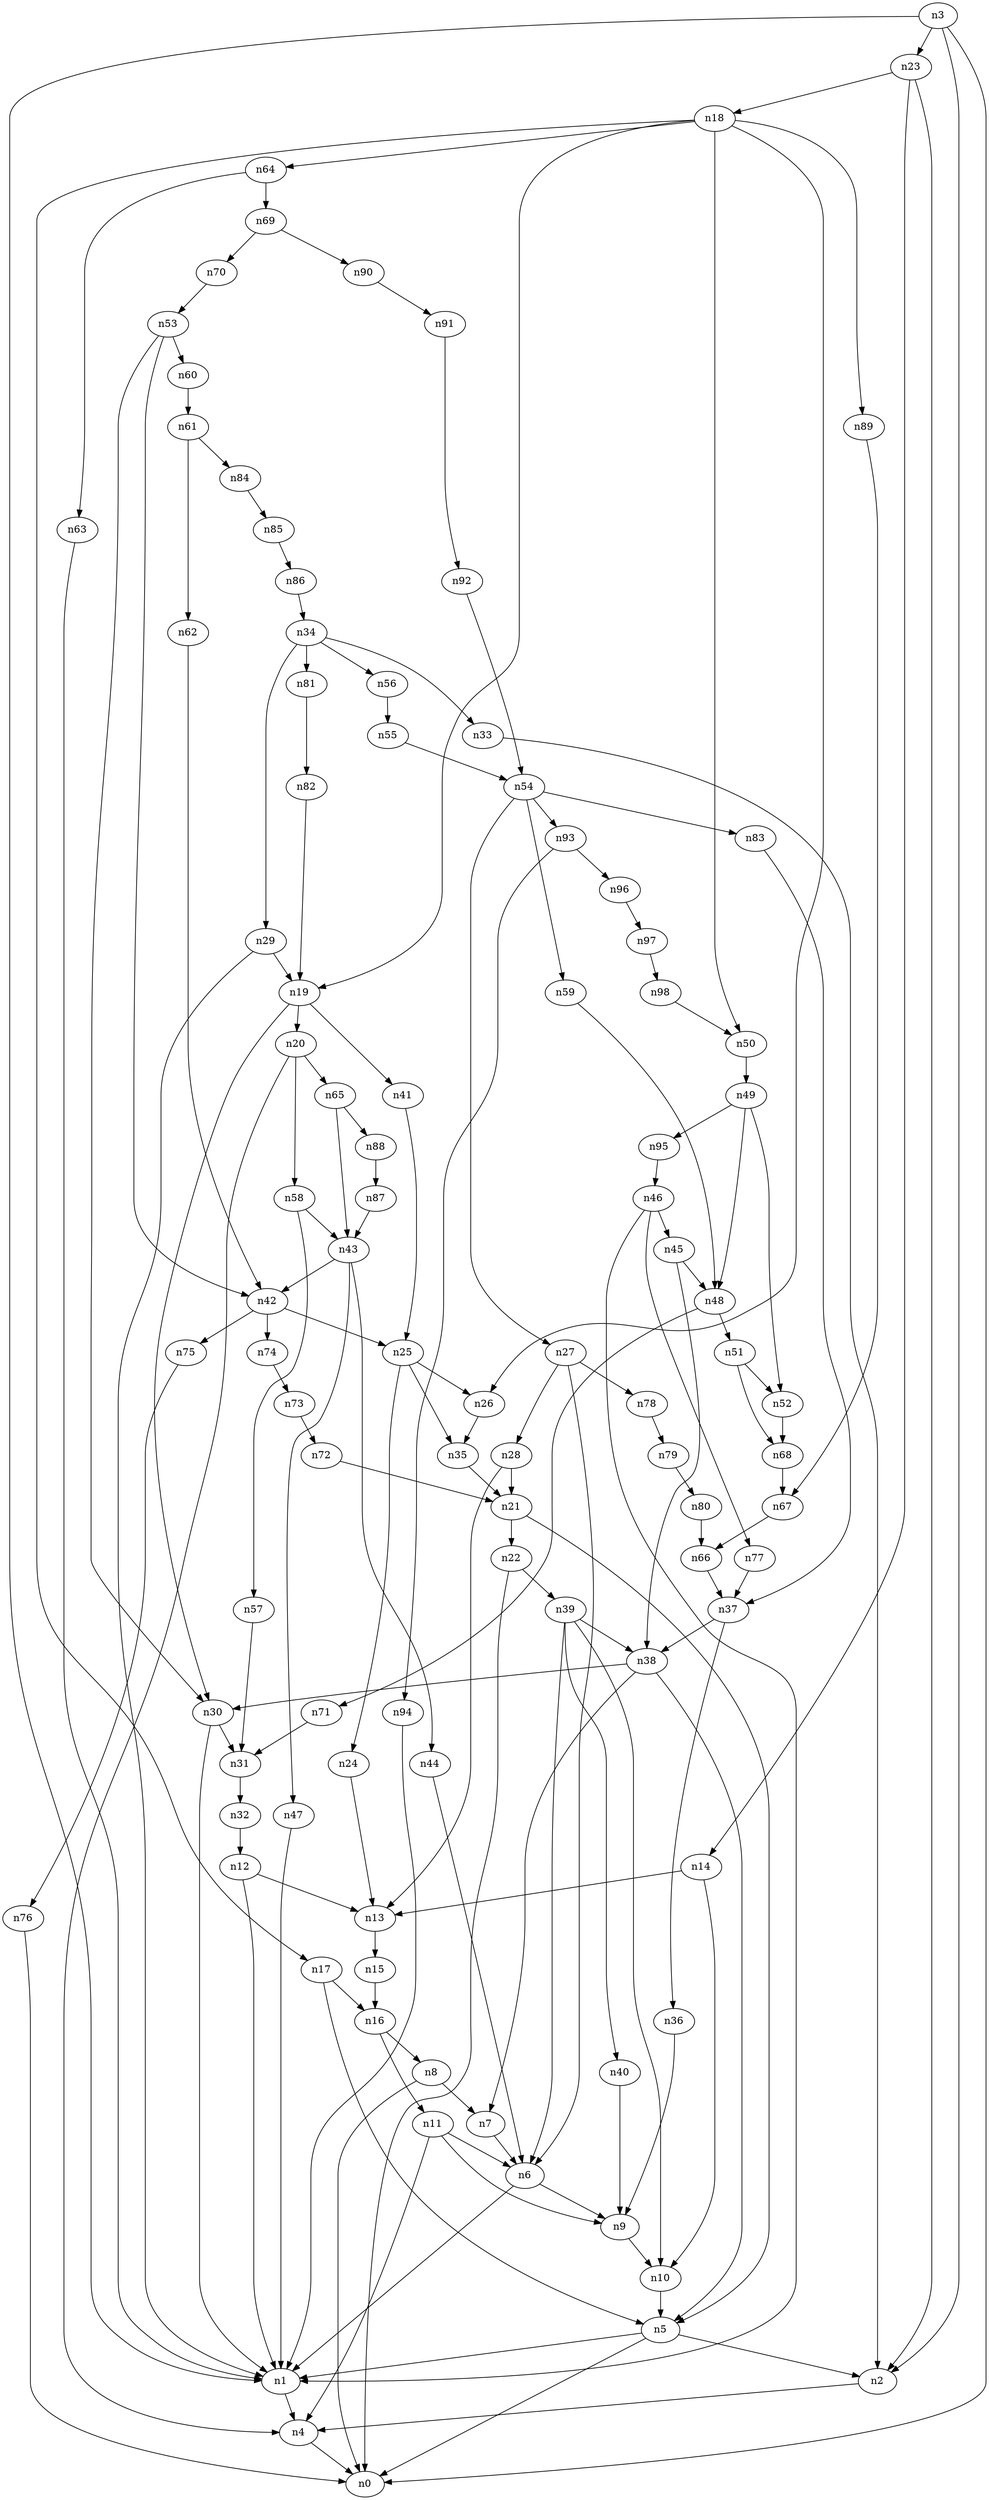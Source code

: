digraph G {
	n1 -> n4	 [_graphml_id=e4];
	n2 -> n4	 [_graphml_id=e7];
	n3 -> n0	 [_graphml_id=e0];
	n3 -> n1	 [_graphml_id=e3];
	n3 -> n2	 [_graphml_id=e6];
	n3 -> n23	 [_graphml_id=e37];
	n4 -> n0	 [_graphml_id=e1];
	n5 -> n0	 [_graphml_id=e2];
	n5 -> n1	 [_graphml_id=e5];
	n5 -> n2	 [_graphml_id=e8];
	n6 -> n1	 [_graphml_id=e9];
	n6 -> n9	 [_graphml_id=e13];
	n7 -> n6	 [_graphml_id=e10];
	n8 -> n0	 [_graphml_id=e12];
	n8 -> n7	 [_graphml_id=e11];
	n9 -> n10	 [_graphml_id=e14];
	n10 -> n5	 [_graphml_id=e15];
	n11 -> n4	 [_graphml_id=e16];
	n11 -> n6	 [_graphml_id=e18];
	n11 -> n9	 [_graphml_id=e17];
	n12 -> n1	 [_graphml_id=e19];
	n12 -> n13	 [_graphml_id=e20];
	n13 -> n15	 [_graphml_id=e23];
	n14 -> n10	 [_graphml_id=e22];
	n14 -> n13	 [_graphml_id=e21];
	n15 -> n16	 [_graphml_id=e24];
	n16 -> n8	 [_graphml_id=e25];
	n16 -> n11	 [_graphml_id=e28];
	n17 -> n5	 [_graphml_id=e27];
	n17 -> n16	 [_graphml_id=e26];
	n18 -> n17	 [_graphml_id=e29];
	n18 -> n19	 [_graphml_id=e30];
	n18 -> n26	 [_graphml_id=e42];
	n18 -> n50	 [_graphml_id=e81];
	n18 -> n64	 [_graphml_id=e104];
	n18 -> n89	 [_graphml_id=e146];
	n19 -> n20	 [_graphml_id=e31];
	n19 -> n30	 [_graphml_id=e97];
	n19 -> n41	 [_graphml_id=e66];
	n20 -> n4	 [_graphml_id=e32];
	n20 -> n58	 [_graphml_id=e94];
	n20 -> n65	 [_graphml_id=e106];
	n21 -> n5	 [_graphml_id=e33];
	n21 -> n22	 [_graphml_id=e34];
	n22 -> n0	 [_graphml_id=e35];
	n22 -> n39	 [_graphml_id=e77];
	n23 -> n2	 [_graphml_id=e107];
	n23 -> n14	 [_graphml_id=e38];
	n23 -> n18	 [_graphml_id=e36];
	n24 -> n13	 [_graphml_id=e39];
	n25 -> n24	 [_graphml_id=e40];
	n25 -> n26	 [_graphml_id=e41];
	n25 -> n35	 [_graphml_id=e55];
	n26 -> n35	 [_graphml_id=e57];
	n27 -> n6	 [_graphml_id=e43];
	n27 -> n28	 [_graphml_id=e44];
	n27 -> n78	 [_graphml_id=e128];
	n28 -> n13	 [_graphml_id=e87];
	n28 -> n21	 [_graphml_id=e45];
	n29 -> n1	 [_graphml_id=e46];
	n29 -> n19	 [_graphml_id=e47];
	n30 -> n1	 [_graphml_id=e48];
	n30 -> n31	 [_graphml_id=e49];
	n31 -> n32	 [_graphml_id=e50];
	n32 -> n12	 [_graphml_id=e51];
	n33 -> n2	 [_graphml_id=e52];
	n34 -> n29	 [_graphml_id=e54];
	n34 -> n33	 [_graphml_id=e53];
	n34 -> n56	 [_graphml_id=e91];
	n34 -> n81	 [_graphml_id=e132];
	n35 -> n21	 [_graphml_id=e56];
	n36 -> n9	 [_graphml_id=e58];
	n37 -> n36	 [_graphml_id=e59];
	n37 -> n38	 [_graphml_id=e60];
	n38 -> n5	 [_graphml_id=e67];
	n38 -> n7	 [_graphml_id=e137];
	n38 -> n30	 [_graphml_id=e61];
	n39 -> n6	 [_graphml_id=e117];
	n39 -> n10	 [_graphml_id=e62];
	n39 -> n38	 [_graphml_id=e157];
	n39 -> n40	 [_graphml_id=e63];
	n40 -> n9	 [_graphml_id=e64];
	n41 -> n25	 [_graphml_id=e65];
	n42 -> n25	 [_graphml_id=e68];
	n42 -> n74	 [_graphml_id=e121];
	n42 -> n75	 [_graphml_id=e122];
	n43 -> n42	 [_graphml_id=e69];
	n43 -> n44	 [_graphml_id=e70];
	n43 -> n47	 [_graphml_id=e75];
	n44 -> n6	 [_graphml_id=e71];
	n45 -> n38	 [_graphml_id=e72];
	n45 -> n48	 [_graphml_id=e78];
	n46 -> n1	 [_graphml_id=e74];
	n46 -> n45	 [_graphml_id=e73];
	n46 -> n77	 [_graphml_id=e126];
	n47 -> n1	 [_graphml_id=e76];
	n48 -> n51	 [_graphml_id=e82];
	n48 -> n71	 [_graphml_id=e116];
	n49 -> n48	 [_graphml_id=e79];
	n49 -> n52	 [_graphml_id=e84];
	n49 -> n95	 [_graphml_id=e156];
	n50 -> n49	 [_graphml_id=e80];
	n51 -> n52	 [_graphml_id=e83];
	n51 -> n68	 [_graphml_id=e127];
	n52 -> n68	 [_graphml_id=e111];
	n53 -> n30	 [_graphml_id=e85];
	n53 -> n42	 [_graphml_id=e86];
	n53 -> n60	 [_graphml_id=e98];
	n54 -> n27	 [_graphml_id=e88];
	n54 -> n59	 [_graphml_id=e96];
	n54 -> n83	 [_graphml_id=e136];
	n54 -> n93	 [_graphml_id=e152];
	n55 -> n54	 [_graphml_id=e89];
	n56 -> n55	 [_graphml_id=e90];
	n57 -> n31	 [_graphml_id=e92];
	n58 -> n43	 [_graphml_id=e147];
	n58 -> n57	 [_graphml_id=e93];
	n59 -> n48	 [_graphml_id=e95];
	n60 -> n61	 [_graphml_id=e99];
	n61 -> n62	 [_graphml_id=e100];
	n61 -> n84	 [_graphml_id=e138];
	n62 -> n42	 [_graphml_id=e101];
	n63 -> n1	 [_graphml_id=e102];
	n64 -> n63	 [_graphml_id=e103];
	n64 -> n69	 [_graphml_id=e112];
	n65 -> n43	 [_graphml_id=e105];
	n65 -> n88	 [_graphml_id=e144];
	n66 -> n37	 [_graphml_id=e108];
	n67 -> n66	 [_graphml_id=e109];
	n68 -> n67	 [_graphml_id=e110];
	n69 -> n70	 [_graphml_id=e113];
	n69 -> n90	 [_graphml_id=e148];
	n70 -> n53	 [_graphml_id=e114];
	n71 -> n31	 [_graphml_id=e115];
	n72 -> n21	 [_graphml_id=e118];
	n73 -> n72	 [_graphml_id=e119];
	n74 -> n73	 [_graphml_id=e120];
	n75 -> n76	 [_graphml_id=e123];
	n76 -> n0	 [_graphml_id=e124];
	n77 -> n37	 [_graphml_id=e125];
	n78 -> n79	 [_graphml_id=e129];
	n79 -> n80	 [_graphml_id=e130];
	n80 -> n66	 [_graphml_id=e131];
	n81 -> n82	 [_graphml_id=e133];
	n82 -> n19	 [_graphml_id=e134];
	n83 -> n37	 [_graphml_id=e135];
	n84 -> n85	 [_graphml_id=e139];
	n85 -> n86	 [_graphml_id=e140];
	n86 -> n34	 [_graphml_id=e141];
	n87 -> n43	 [_graphml_id=e142];
	n88 -> n87	 [_graphml_id=e143];
	n89 -> n67	 [_graphml_id=e145];
	n90 -> n91	 [_graphml_id=e149];
	n91 -> n92	 [_graphml_id=e150];
	n92 -> n54	 [_graphml_id=e151];
	n93 -> n94	 [_graphml_id=e153];
	n93 -> n96	 [_graphml_id=e158];
	n94 -> n1	 [_graphml_id=e154];
	n95 -> n46	 [_graphml_id=e155];
	n96 -> n97	 [_graphml_id=e159];
	n97 -> n98	 [_graphml_id=e160];
	n98 -> n50	 [_graphml_id=e161];
}
